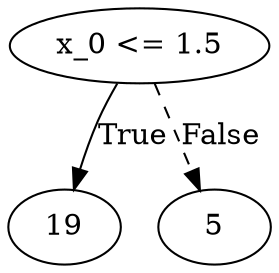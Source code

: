 digraph {
0 [label="x_0 <= 1.5"];
1 [label="19"];
0 -> 1 [label="True"];
2 [label="5"];
0 -> 2 [style="dashed", label="False"];

}